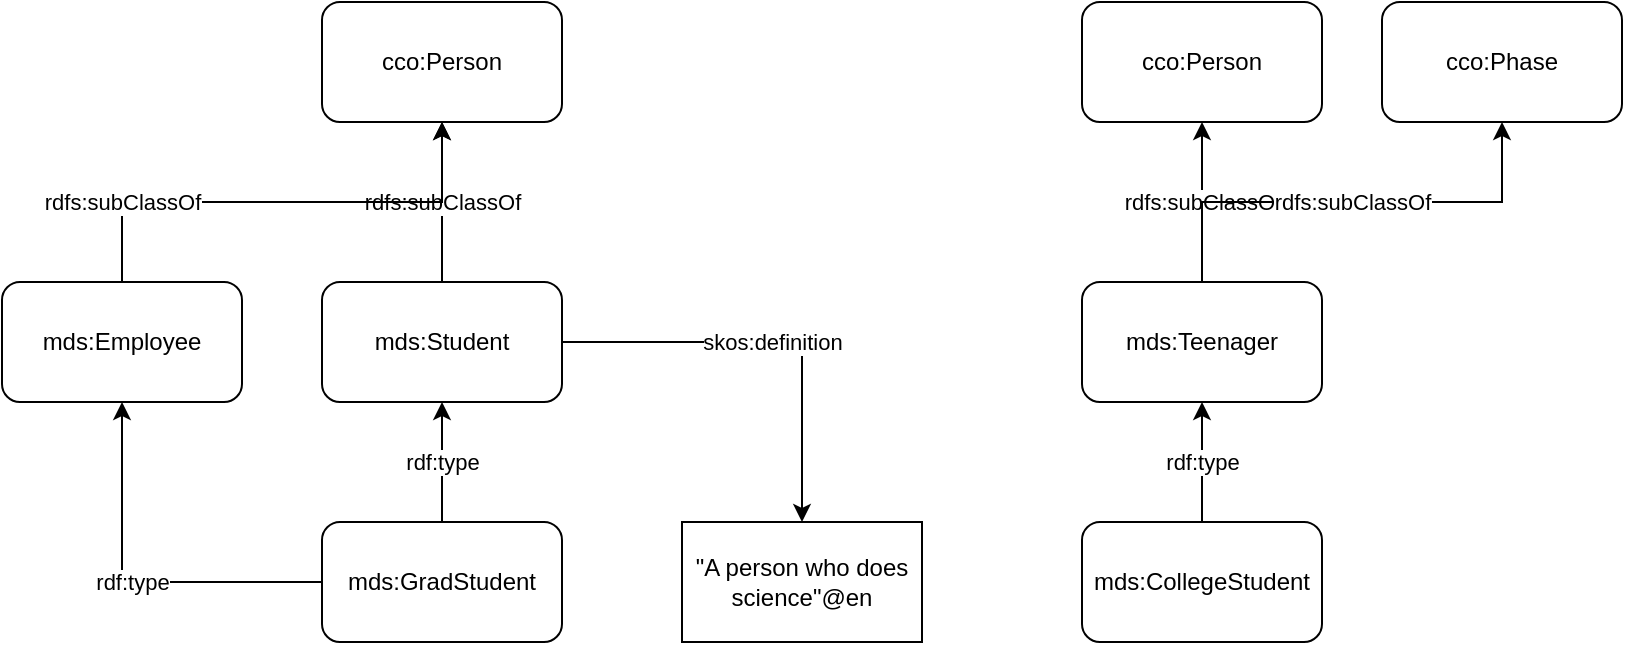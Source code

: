 <mxfile version="28.0.6">
  <diagram name="Page-1" id="mm6VfMoU3egLx-968ERl">
    <mxGraphModel dx="1412" dy="845" grid="1" gridSize="10" guides="1" tooltips="1" connect="1" arrows="1" fold="1" page="1" pageScale="1" pageWidth="850" pageHeight="1100" math="0" shadow="0">
      <root>
        <mxCell id="0" />
        <mxCell id="1" parent="0" />
        <mxCell id="yE1NTkxh-0s1ADCfzDLe-2" value="rdfs:subClassOf" style="edgeStyle=orthogonalEdgeStyle;rounded=0;orthogonalLoop=1;jettySize=auto;html=1;" edge="1" parent="1" source="aFoWWEtB3FT1Sz6_YX94-3" target="yE1NTkxh-0s1ADCfzDLe-1">
          <mxGeometry relative="1" as="geometry" />
        </mxCell>
        <mxCell id="yE1NTkxh-0s1ADCfzDLe-4" value="skos:definition" style="edgeStyle=orthogonalEdgeStyle;rounded=0;orthogonalLoop=1;jettySize=auto;html=1;exitX=1;exitY=0.5;exitDx=0;exitDy=0;entryX=0.5;entryY=0;entryDx=0;entryDy=0;" edge="1" parent="1" source="aFoWWEtB3FT1Sz6_YX94-3" target="yE1NTkxh-0s1ADCfzDLe-3">
          <mxGeometry relative="1" as="geometry" />
        </mxCell>
        <mxCell id="aFoWWEtB3FT1Sz6_YX94-3" value="mds:Student" style="rounded=1;whiteSpace=wrap;html=1;" parent="1" vertex="1">
          <mxGeometry x="180" y="360" width="120" height="60" as="geometry" />
        </mxCell>
        <mxCell id="aFoWWEtB3FT1Sz6_YX94-7" value="rdf:type" style="edgeStyle=orthogonalEdgeStyle;rounded=0;orthogonalLoop=1;jettySize=auto;html=1;" parent="1" source="aFoWWEtB3FT1Sz6_YX94-4" target="aFoWWEtB3FT1Sz6_YX94-3" edge="1">
          <mxGeometry relative="1" as="geometry" />
        </mxCell>
        <mxCell id="yE1NTkxh-0s1ADCfzDLe-8" value="rdf:type" style="edgeStyle=orthogonalEdgeStyle;rounded=0;orthogonalLoop=1;jettySize=auto;html=1;exitX=0;exitY=0.5;exitDx=0;exitDy=0;entryX=0.5;entryY=1;entryDx=0;entryDy=0;" edge="1" parent="1" source="aFoWWEtB3FT1Sz6_YX94-4" target="yE1NTkxh-0s1ADCfzDLe-6">
          <mxGeometry relative="1" as="geometry" />
        </mxCell>
        <mxCell id="aFoWWEtB3FT1Sz6_YX94-4" value="mds:GradStudent" style="rounded=1;whiteSpace=wrap;html=1;" parent="1" vertex="1">
          <mxGeometry x="180" y="480" width="120" height="60" as="geometry" />
        </mxCell>
        <mxCell id="yE1NTkxh-0s1ADCfzDLe-1" value="cco:Person" style="rounded=1;whiteSpace=wrap;html=1;" vertex="1" parent="1">
          <mxGeometry x="180" y="220" width="120" height="60" as="geometry" />
        </mxCell>
        <mxCell id="yE1NTkxh-0s1ADCfzDLe-3" value="&quot;A person who does science&quot;@en" style="rounded=0;whiteSpace=wrap;html=1;" vertex="1" parent="1">
          <mxGeometry x="360" y="480" width="120" height="60" as="geometry" />
        </mxCell>
        <mxCell id="yE1NTkxh-0s1ADCfzDLe-7" value="rdfs:subClassOf" style="edgeStyle=orthogonalEdgeStyle;rounded=0;orthogonalLoop=1;jettySize=auto;html=1;exitX=0.5;exitY=0;exitDx=0;exitDy=0;entryX=0.5;entryY=1;entryDx=0;entryDy=0;" edge="1" parent="1" source="yE1NTkxh-0s1ADCfzDLe-6" target="yE1NTkxh-0s1ADCfzDLe-1">
          <mxGeometry x="-0.667" relative="1" as="geometry">
            <mxPoint as="offset" />
          </mxGeometry>
        </mxCell>
        <mxCell id="yE1NTkxh-0s1ADCfzDLe-6" value="mds:Employee" style="rounded=1;whiteSpace=wrap;html=1;" vertex="1" parent="1">
          <mxGeometry x="20" y="360" width="120" height="60" as="geometry" />
        </mxCell>
        <mxCell id="yE1NTkxh-0s1ADCfzDLe-9" value="cco:Person" style="rounded=1;whiteSpace=wrap;html=1;" vertex="1" parent="1">
          <mxGeometry x="560" y="220" width="120" height="60" as="geometry" />
        </mxCell>
        <mxCell id="yE1NTkxh-0s1ADCfzDLe-11" value="rdfs:subClassOf" style="edgeStyle=orthogonalEdgeStyle;rounded=0;orthogonalLoop=1;jettySize=auto;html=1;exitX=0.5;exitY=0;exitDx=0;exitDy=0;entryX=0.5;entryY=1;entryDx=0;entryDy=0;" edge="1" parent="1" source="yE1NTkxh-0s1ADCfzDLe-10" target="yE1NTkxh-0s1ADCfzDLe-9">
          <mxGeometry relative="1" as="geometry" />
        </mxCell>
        <mxCell id="yE1NTkxh-0s1ADCfzDLe-15" value="rdfs:subClassOf" style="edgeStyle=orthogonalEdgeStyle;rounded=0;orthogonalLoop=1;jettySize=auto;html=1;exitX=0.5;exitY=0;exitDx=0;exitDy=0;entryX=0.5;entryY=1;entryDx=0;entryDy=0;" edge="1" parent="1" source="yE1NTkxh-0s1ADCfzDLe-10" target="yE1NTkxh-0s1ADCfzDLe-14">
          <mxGeometry relative="1" as="geometry" />
        </mxCell>
        <mxCell id="yE1NTkxh-0s1ADCfzDLe-10" value="mds:Teenager" style="rounded=1;whiteSpace=wrap;html=1;" vertex="1" parent="1">
          <mxGeometry x="560" y="360" width="120" height="60" as="geometry" />
        </mxCell>
        <mxCell id="yE1NTkxh-0s1ADCfzDLe-13" value="rdf:type" style="edgeStyle=orthogonalEdgeStyle;rounded=0;orthogonalLoop=1;jettySize=auto;html=1;" edge="1" parent="1" source="yE1NTkxh-0s1ADCfzDLe-12" target="yE1NTkxh-0s1ADCfzDLe-10">
          <mxGeometry relative="1" as="geometry" />
        </mxCell>
        <mxCell id="yE1NTkxh-0s1ADCfzDLe-12" value="mds:CollegeStudent" style="rounded=1;whiteSpace=wrap;html=1;" vertex="1" parent="1">
          <mxGeometry x="560" y="480" width="120" height="60" as="geometry" />
        </mxCell>
        <mxCell id="yE1NTkxh-0s1ADCfzDLe-14" value="cco:Phase" style="rounded=1;whiteSpace=wrap;html=1;" vertex="1" parent="1">
          <mxGeometry x="710" y="220" width="120" height="60" as="geometry" />
        </mxCell>
      </root>
    </mxGraphModel>
  </diagram>
</mxfile>
